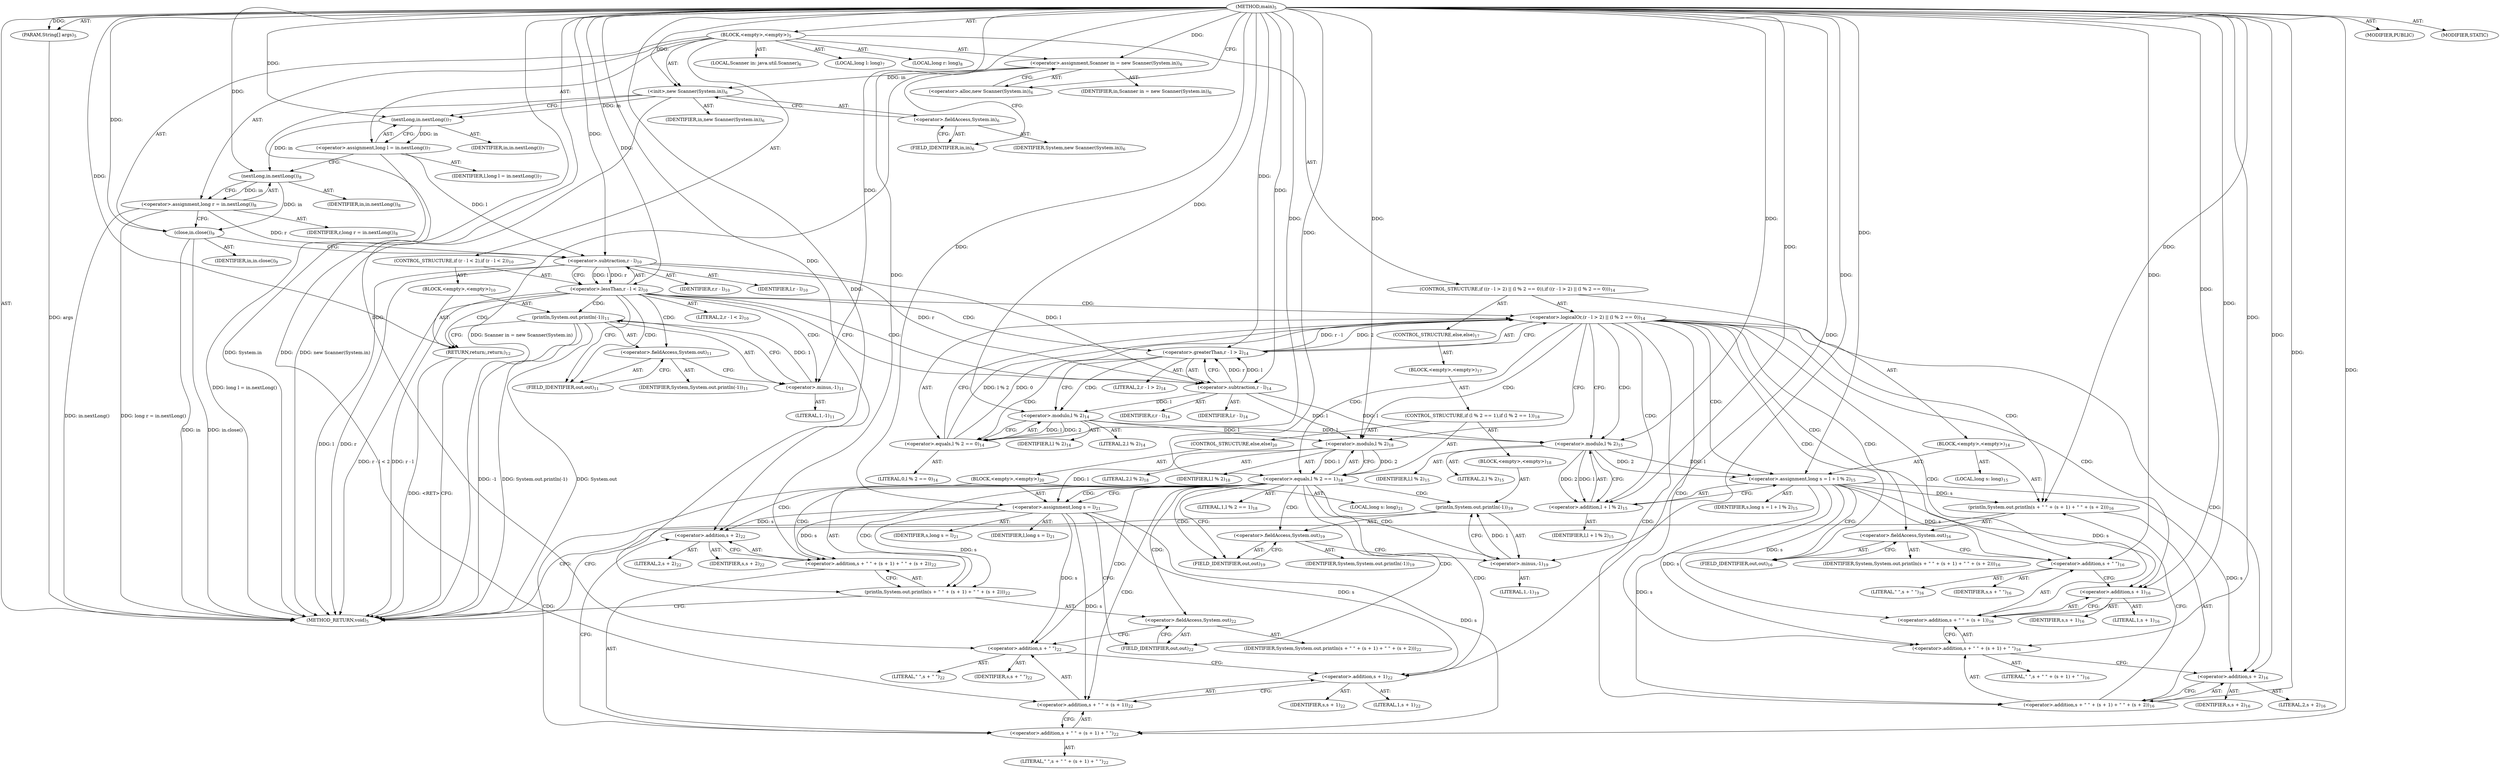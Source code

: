 digraph "main" {  
"19" [label = <(METHOD,main)<SUB>5</SUB>> ]
"20" [label = <(PARAM,String[] args)<SUB>5</SUB>> ]
"21" [label = <(BLOCK,&lt;empty&gt;,&lt;empty&gt;)<SUB>5</SUB>> ]
"4" [label = <(LOCAL,Scanner in: java.util.Scanner)<SUB>6</SUB>> ]
"22" [label = <(&lt;operator&gt;.assignment,Scanner in = new Scanner(System.in))<SUB>6</SUB>> ]
"23" [label = <(IDENTIFIER,in,Scanner in = new Scanner(System.in))<SUB>6</SUB>> ]
"24" [label = <(&lt;operator&gt;.alloc,new Scanner(System.in))<SUB>6</SUB>> ]
"25" [label = <(&lt;init&gt;,new Scanner(System.in))<SUB>6</SUB>> ]
"3" [label = <(IDENTIFIER,in,new Scanner(System.in))<SUB>6</SUB>> ]
"26" [label = <(&lt;operator&gt;.fieldAccess,System.in)<SUB>6</SUB>> ]
"27" [label = <(IDENTIFIER,System,new Scanner(System.in))<SUB>6</SUB>> ]
"28" [label = <(FIELD_IDENTIFIER,in,in)<SUB>6</SUB>> ]
"29" [label = <(LOCAL,long l: long)<SUB>7</SUB>> ]
"30" [label = <(&lt;operator&gt;.assignment,long l = in.nextLong())<SUB>7</SUB>> ]
"31" [label = <(IDENTIFIER,l,long l = in.nextLong())<SUB>7</SUB>> ]
"32" [label = <(nextLong,in.nextLong())<SUB>7</SUB>> ]
"33" [label = <(IDENTIFIER,in,in.nextLong())<SUB>7</SUB>> ]
"34" [label = <(LOCAL,long r: long)<SUB>8</SUB>> ]
"35" [label = <(&lt;operator&gt;.assignment,long r = in.nextLong())<SUB>8</SUB>> ]
"36" [label = <(IDENTIFIER,r,long r = in.nextLong())<SUB>8</SUB>> ]
"37" [label = <(nextLong,in.nextLong())<SUB>8</SUB>> ]
"38" [label = <(IDENTIFIER,in,in.nextLong())<SUB>8</SUB>> ]
"39" [label = <(close,in.close())<SUB>9</SUB>> ]
"40" [label = <(IDENTIFIER,in,in.close())<SUB>9</SUB>> ]
"41" [label = <(CONTROL_STRUCTURE,if (r - l &lt; 2),if (r - l &lt; 2))<SUB>10</SUB>> ]
"42" [label = <(&lt;operator&gt;.lessThan,r - l &lt; 2)<SUB>10</SUB>> ]
"43" [label = <(&lt;operator&gt;.subtraction,r - l)<SUB>10</SUB>> ]
"44" [label = <(IDENTIFIER,r,r - l)<SUB>10</SUB>> ]
"45" [label = <(IDENTIFIER,l,r - l)<SUB>10</SUB>> ]
"46" [label = <(LITERAL,2,r - l &lt; 2)<SUB>10</SUB>> ]
"47" [label = <(BLOCK,&lt;empty&gt;,&lt;empty&gt;)<SUB>10</SUB>> ]
"48" [label = <(println,System.out.println(-1))<SUB>11</SUB>> ]
"49" [label = <(&lt;operator&gt;.fieldAccess,System.out)<SUB>11</SUB>> ]
"50" [label = <(IDENTIFIER,System,System.out.println(-1))<SUB>11</SUB>> ]
"51" [label = <(FIELD_IDENTIFIER,out,out)<SUB>11</SUB>> ]
"52" [label = <(&lt;operator&gt;.minus,-1)<SUB>11</SUB>> ]
"53" [label = <(LITERAL,1,-1)<SUB>11</SUB>> ]
"54" [label = <(RETURN,return;,return;)<SUB>12</SUB>> ]
"55" [label = <(CONTROL_STRUCTURE,if ((r - l &gt; 2) || (l % 2 == 0)),if ((r - l &gt; 2) || (l % 2 == 0)))<SUB>14</SUB>> ]
"56" [label = <(&lt;operator&gt;.logicalOr,(r - l &gt; 2) || (l % 2 == 0))<SUB>14</SUB>> ]
"57" [label = <(&lt;operator&gt;.greaterThan,r - l &gt; 2)<SUB>14</SUB>> ]
"58" [label = <(&lt;operator&gt;.subtraction,r - l)<SUB>14</SUB>> ]
"59" [label = <(IDENTIFIER,r,r - l)<SUB>14</SUB>> ]
"60" [label = <(IDENTIFIER,l,r - l)<SUB>14</SUB>> ]
"61" [label = <(LITERAL,2,r - l &gt; 2)<SUB>14</SUB>> ]
"62" [label = <(&lt;operator&gt;.equals,l % 2 == 0)<SUB>14</SUB>> ]
"63" [label = <(&lt;operator&gt;.modulo,l % 2)<SUB>14</SUB>> ]
"64" [label = <(IDENTIFIER,l,l % 2)<SUB>14</SUB>> ]
"65" [label = <(LITERAL,2,l % 2)<SUB>14</SUB>> ]
"66" [label = <(LITERAL,0,l % 2 == 0)<SUB>14</SUB>> ]
"67" [label = <(BLOCK,&lt;empty&gt;,&lt;empty&gt;)<SUB>14</SUB>> ]
"68" [label = <(LOCAL,long s: long)<SUB>15</SUB>> ]
"69" [label = <(&lt;operator&gt;.assignment,long s = l + l % 2)<SUB>15</SUB>> ]
"70" [label = <(IDENTIFIER,s,long s = l + l % 2)<SUB>15</SUB>> ]
"71" [label = <(&lt;operator&gt;.addition,l + l % 2)<SUB>15</SUB>> ]
"72" [label = <(IDENTIFIER,l,l + l % 2)<SUB>15</SUB>> ]
"73" [label = <(&lt;operator&gt;.modulo,l % 2)<SUB>15</SUB>> ]
"74" [label = <(IDENTIFIER,l,l % 2)<SUB>15</SUB>> ]
"75" [label = <(LITERAL,2,l % 2)<SUB>15</SUB>> ]
"76" [label = <(println,System.out.println(s + &quot; &quot; + (s + 1) + &quot; &quot; + (s + 2)))<SUB>16</SUB>> ]
"77" [label = <(&lt;operator&gt;.fieldAccess,System.out)<SUB>16</SUB>> ]
"78" [label = <(IDENTIFIER,System,System.out.println(s + &quot; &quot; + (s + 1) + &quot; &quot; + (s + 2)))<SUB>16</SUB>> ]
"79" [label = <(FIELD_IDENTIFIER,out,out)<SUB>16</SUB>> ]
"80" [label = <(&lt;operator&gt;.addition,s + &quot; &quot; + (s + 1) + &quot; &quot; + (s + 2))<SUB>16</SUB>> ]
"81" [label = <(&lt;operator&gt;.addition,s + &quot; &quot; + (s + 1) + &quot; &quot;)<SUB>16</SUB>> ]
"82" [label = <(&lt;operator&gt;.addition,s + &quot; &quot; + (s + 1))<SUB>16</SUB>> ]
"83" [label = <(&lt;operator&gt;.addition,s + &quot; &quot;)<SUB>16</SUB>> ]
"84" [label = <(IDENTIFIER,s,s + &quot; &quot;)<SUB>16</SUB>> ]
"85" [label = <(LITERAL,&quot; &quot;,s + &quot; &quot;)<SUB>16</SUB>> ]
"86" [label = <(&lt;operator&gt;.addition,s + 1)<SUB>16</SUB>> ]
"87" [label = <(IDENTIFIER,s,s + 1)<SUB>16</SUB>> ]
"88" [label = <(LITERAL,1,s + 1)<SUB>16</SUB>> ]
"89" [label = <(LITERAL,&quot; &quot;,s + &quot; &quot; + (s + 1) + &quot; &quot;)<SUB>16</SUB>> ]
"90" [label = <(&lt;operator&gt;.addition,s + 2)<SUB>16</SUB>> ]
"91" [label = <(IDENTIFIER,s,s + 2)<SUB>16</SUB>> ]
"92" [label = <(LITERAL,2,s + 2)<SUB>16</SUB>> ]
"93" [label = <(CONTROL_STRUCTURE,else,else)<SUB>17</SUB>> ]
"94" [label = <(BLOCK,&lt;empty&gt;,&lt;empty&gt;)<SUB>17</SUB>> ]
"95" [label = <(CONTROL_STRUCTURE,if (l % 2 == 1),if (l % 2 == 1))<SUB>18</SUB>> ]
"96" [label = <(&lt;operator&gt;.equals,l % 2 == 1)<SUB>18</SUB>> ]
"97" [label = <(&lt;operator&gt;.modulo,l % 2)<SUB>18</SUB>> ]
"98" [label = <(IDENTIFIER,l,l % 2)<SUB>18</SUB>> ]
"99" [label = <(LITERAL,2,l % 2)<SUB>18</SUB>> ]
"100" [label = <(LITERAL,1,l % 2 == 1)<SUB>18</SUB>> ]
"101" [label = <(BLOCK,&lt;empty&gt;,&lt;empty&gt;)<SUB>18</SUB>> ]
"102" [label = <(println,System.out.println(-1))<SUB>19</SUB>> ]
"103" [label = <(&lt;operator&gt;.fieldAccess,System.out)<SUB>19</SUB>> ]
"104" [label = <(IDENTIFIER,System,System.out.println(-1))<SUB>19</SUB>> ]
"105" [label = <(FIELD_IDENTIFIER,out,out)<SUB>19</SUB>> ]
"106" [label = <(&lt;operator&gt;.minus,-1)<SUB>19</SUB>> ]
"107" [label = <(LITERAL,1,-1)<SUB>19</SUB>> ]
"108" [label = <(CONTROL_STRUCTURE,else,else)<SUB>20</SUB>> ]
"109" [label = <(BLOCK,&lt;empty&gt;,&lt;empty&gt;)<SUB>20</SUB>> ]
"110" [label = <(LOCAL,long s: long)<SUB>21</SUB>> ]
"111" [label = <(&lt;operator&gt;.assignment,long s = l)<SUB>21</SUB>> ]
"112" [label = <(IDENTIFIER,s,long s = l)<SUB>21</SUB>> ]
"113" [label = <(IDENTIFIER,l,long s = l)<SUB>21</SUB>> ]
"114" [label = <(println,System.out.println(s + &quot; &quot; + (s + 1) + &quot; &quot; + (s + 2)))<SUB>22</SUB>> ]
"115" [label = <(&lt;operator&gt;.fieldAccess,System.out)<SUB>22</SUB>> ]
"116" [label = <(IDENTIFIER,System,System.out.println(s + &quot; &quot; + (s + 1) + &quot; &quot; + (s + 2)))<SUB>22</SUB>> ]
"117" [label = <(FIELD_IDENTIFIER,out,out)<SUB>22</SUB>> ]
"118" [label = <(&lt;operator&gt;.addition,s + &quot; &quot; + (s + 1) + &quot; &quot; + (s + 2))<SUB>22</SUB>> ]
"119" [label = <(&lt;operator&gt;.addition,s + &quot; &quot; + (s + 1) + &quot; &quot;)<SUB>22</SUB>> ]
"120" [label = <(&lt;operator&gt;.addition,s + &quot; &quot; + (s + 1))<SUB>22</SUB>> ]
"121" [label = <(&lt;operator&gt;.addition,s + &quot; &quot;)<SUB>22</SUB>> ]
"122" [label = <(IDENTIFIER,s,s + &quot; &quot;)<SUB>22</SUB>> ]
"123" [label = <(LITERAL,&quot; &quot;,s + &quot; &quot;)<SUB>22</SUB>> ]
"124" [label = <(&lt;operator&gt;.addition,s + 1)<SUB>22</SUB>> ]
"125" [label = <(IDENTIFIER,s,s + 1)<SUB>22</SUB>> ]
"126" [label = <(LITERAL,1,s + 1)<SUB>22</SUB>> ]
"127" [label = <(LITERAL,&quot; &quot;,s + &quot; &quot; + (s + 1) + &quot; &quot;)<SUB>22</SUB>> ]
"128" [label = <(&lt;operator&gt;.addition,s + 2)<SUB>22</SUB>> ]
"129" [label = <(IDENTIFIER,s,s + 2)<SUB>22</SUB>> ]
"130" [label = <(LITERAL,2,s + 2)<SUB>22</SUB>> ]
"131" [label = <(MODIFIER,PUBLIC)> ]
"132" [label = <(MODIFIER,STATIC)> ]
"133" [label = <(METHOD_RETURN,void)<SUB>5</SUB>> ]
  "19" -> "20"  [ label = "AST: "] 
  "19" -> "21"  [ label = "AST: "] 
  "19" -> "131"  [ label = "AST: "] 
  "19" -> "132"  [ label = "AST: "] 
  "19" -> "133"  [ label = "AST: "] 
  "21" -> "4"  [ label = "AST: "] 
  "21" -> "22"  [ label = "AST: "] 
  "21" -> "25"  [ label = "AST: "] 
  "21" -> "29"  [ label = "AST: "] 
  "21" -> "30"  [ label = "AST: "] 
  "21" -> "34"  [ label = "AST: "] 
  "21" -> "35"  [ label = "AST: "] 
  "21" -> "39"  [ label = "AST: "] 
  "21" -> "41"  [ label = "AST: "] 
  "21" -> "55"  [ label = "AST: "] 
  "22" -> "23"  [ label = "AST: "] 
  "22" -> "24"  [ label = "AST: "] 
  "25" -> "3"  [ label = "AST: "] 
  "25" -> "26"  [ label = "AST: "] 
  "26" -> "27"  [ label = "AST: "] 
  "26" -> "28"  [ label = "AST: "] 
  "30" -> "31"  [ label = "AST: "] 
  "30" -> "32"  [ label = "AST: "] 
  "32" -> "33"  [ label = "AST: "] 
  "35" -> "36"  [ label = "AST: "] 
  "35" -> "37"  [ label = "AST: "] 
  "37" -> "38"  [ label = "AST: "] 
  "39" -> "40"  [ label = "AST: "] 
  "41" -> "42"  [ label = "AST: "] 
  "41" -> "47"  [ label = "AST: "] 
  "42" -> "43"  [ label = "AST: "] 
  "42" -> "46"  [ label = "AST: "] 
  "43" -> "44"  [ label = "AST: "] 
  "43" -> "45"  [ label = "AST: "] 
  "47" -> "48"  [ label = "AST: "] 
  "47" -> "54"  [ label = "AST: "] 
  "48" -> "49"  [ label = "AST: "] 
  "48" -> "52"  [ label = "AST: "] 
  "49" -> "50"  [ label = "AST: "] 
  "49" -> "51"  [ label = "AST: "] 
  "52" -> "53"  [ label = "AST: "] 
  "55" -> "56"  [ label = "AST: "] 
  "55" -> "67"  [ label = "AST: "] 
  "55" -> "93"  [ label = "AST: "] 
  "56" -> "57"  [ label = "AST: "] 
  "56" -> "62"  [ label = "AST: "] 
  "57" -> "58"  [ label = "AST: "] 
  "57" -> "61"  [ label = "AST: "] 
  "58" -> "59"  [ label = "AST: "] 
  "58" -> "60"  [ label = "AST: "] 
  "62" -> "63"  [ label = "AST: "] 
  "62" -> "66"  [ label = "AST: "] 
  "63" -> "64"  [ label = "AST: "] 
  "63" -> "65"  [ label = "AST: "] 
  "67" -> "68"  [ label = "AST: "] 
  "67" -> "69"  [ label = "AST: "] 
  "67" -> "76"  [ label = "AST: "] 
  "69" -> "70"  [ label = "AST: "] 
  "69" -> "71"  [ label = "AST: "] 
  "71" -> "72"  [ label = "AST: "] 
  "71" -> "73"  [ label = "AST: "] 
  "73" -> "74"  [ label = "AST: "] 
  "73" -> "75"  [ label = "AST: "] 
  "76" -> "77"  [ label = "AST: "] 
  "76" -> "80"  [ label = "AST: "] 
  "77" -> "78"  [ label = "AST: "] 
  "77" -> "79"  [ label = "AST: "] 
  "80" -> "81"  [ label = "AST: "] 
  "80" -> "90"  [ label = "AST: "] 
  "81" -> "82"  [ label = "AST: "] 
  "81" -> "89"  [ label = "AST: "] 
  "82" -> "83"  [ label = "AST: "] 
  "82" -> "86"  [ label = "AST: "] 
  "83" -> "84"  [ label = "AST: "] 
  "83" -> "85"  [ label = "AST: "] 
  "86" -> "87"  [ label = "AST: "] 
  "86" -> "88"  [ label = "AST: "] 
  "90" -> "91"  [ label = "AST: "] 
  "90" -> "92"  [ label = "AST: "] 
  "93" -> "94"  [ label = "AST: "] 
  "94" -> "95"  [ label = "AST: "] 
  "95" -> "96"  [ label = "AST: "] 
  "95" -> "101"  [ label = "AST: "] 
  "95" -> "108"  [ label = "AST: "] 
  "96" -> "97"  [ label = "AST: "] 
  "96" -> "100"  [ label = "AST: "] 
  "97" -> "98"  [ label = "AST: "] 
  "97" -> "99"  [ label = "AST: "] 
  "101" -> "102"  [ label = "AST: "] 
  "102" -> "103"  [ label = "AST: "] 
  "102" -> "106"  [ label = "AST: "] 
  "103" -> "104"  [ label = "AST: "] 
  "103" -> "105"  [ label = "AST: "] 
  "106" -> "107"  [ label = "AST: "] 
  "108" -> "109"  [ label = "AST: "] 
  "109" -> "110"  [ label = "AST: "] 
  "109" -> "111"  [ label = "AST: "] 
  "109" -> "114"  [ label = "AST: "] 
  "111" -> "112"  [ label = "AST: "] 
  "111" -> "113"  [ label = "AST: "] 
  "114" -> "115"  [ label = "AST: "] 
  "114" -> "118"  [ label = "AST: "] 
  "115" -> "116"  [ label = "AST: "] 
  "115" -> "117"  [ label = "AST: "] 
  "118" -> "119"  [ label = "AST: "] 
  "118" -> "128"  [ label = "AST: "] 
  "119" -> "120"  [ label = "AST: "] 
  "119" -> "127"  [ label = "AST: "] 
  "120" -> "121"  [ label = "AST: "] 
  "120" -> "124"  [ label = "AST: "] 
  "121" -> "122"  [ label = "AST: "] 
  "121" -> "123"  [ label = "AST: "] 
  "124" -> "125"  [ label = "AST: "] 
  "124" -> "126"  [ label = "AST: "] 
  "128" -> "129"  [ label = "AST: "] 
  "128" -> "130"  [ label = "AST: "] 
  "22" -> "28"  [ label = "CFG: "] 
  "25" -> "32"  [ label = "CFG: "] 
  "30" -> "37"  [ label = "CFG: "] 
  "35" -> "39"  [ label = "CFG: "] 
  "39" -> "43"  [ label = "CFG: "] 
  "24" -> "22"  [ label = "CFG: "] 
  "26" -> "25"  [ label = "CFG: "] 
  "32" -> "30"  [ label = "CFG: "] 
  "37" -> "35"  [ label = "CFG: "] 
  "42" -> "51"  [ label = "CFG: "] 
  "42" -> "58"  [ label = "CFG: "] 
  "56" -> "73"  [ label = "CFG: "] 
  "56" -> "97"  [ label = "CFG: "] 
  "28" -> "26"  [ label = "CFG: "] 
  "43" -> "42"  [ label = "CFG: "] 
  "48" -> "54"  [ label = "CFG: "] 
  "54" -> "133"  [ label = "CFG: "] 
  "57" -> "56"  [ label = "CFG: "] 
  "57" -> "63"  [ label = "CFG: "] 
  "62" -> "56"  [ label = "CFG: "] 
  "69" -> "79"  [ label = "CFG: "] 
  "76" -> "133"  [ label = "CFG: "] 
  "49" -> "52"  [ label = "CFG: "] 
  "52" -> "48"  [ label = "CFG: "] 
  "58" -> "57"  [ label = "CFG: "] 
  "63" -> "62"  [ label = "CFG: "] 
  "71" -> "69"  [ label = "CFG: "] 
  "77" -> "83"  [ label = "CFG: "] 
  "80" -> "76"  [ label = "CFG: "] 
  "51" -> "49"  [ label = "CFG: "] 
  "73" -> "71"  [ label = "CFG: "] 
  "79" -> "77"  [ label = "CFG: "] 
  "81" -> "90"  [ label = "CFG: "] 
  "90" -> "80"  [ label = "CFG: "] 
  "96" -> "105"  [ label = "CFG: "] 
  "96" -> "111"  [ label = "CFG: "] 
  "82" -> "81"  [ label = "CFG: "] 
  "97" -> "96"  [ label = "CFG: "] 
  "102" -> "133"  [ label = "CFG: "] 
  "83" -> "86"  [ label = "CFG: "] 
  "86" -> "82"  [ label = "CFG: "] 
  "103" -> "106"  [ label = "CFG: "] 
  "106" -> "102"  [ label = "CFG: "] 
  "111" -> "117"  [ label = "CFG: "] 
  "114" -> "133"  [ label = "CFG: "] 
  "105" -> "103"  [ label = "CFG: "] 
  "115" -> "121"  [ label = "CFG: "] 
  "118" -> "114"  [ label = "CFG: "] 
  "117" -> "115"  [ label = "CFG: "] 
  "119" -> "128"  [ label = "CFG: "] 
  "128" -> "118"  [ label = "CFG: "] 
  "120" -> "119"  [ label = "CFG: "] 
  "121" -> "124"  [ label = "CFG: "] 
  "124" -> "120"  [ label = "CFG: "] 
  "19" -> "24"  [ label = "CFG: "] 
  "54" -> "133"  [ label = "DDG: &lt;RET&gt;"] 
  "20" -> "133"  [ label = "DDG: args"] 
  "22" -> "133"  [ label = "DDG: Scanner in = new Scanner(System.in)"] 
  "25" -> "133"  [ label = "DDG: System.in"] 
  "25" -> "133"  [ label = "DDG: new Scanner(System.in)"] 
  "30" -> "133"  [ label = "DDG: long l = in.nextLong()"] 
  "35" -> "133"  [ label = "DDG: in.nextLong()"] 
  "35" -> "133"  [ label = "DDG: long r = in.nextLong()"] 
  "39" -> "133"  [ label = "DDG: in"] 
  "39" -> "133"  [ label = "DDG: in.close()"] 
  "43" -> "133"  [ label = "DDG: r"] 
  "43" -> "133"  [ label = "DDG: l"] 
  "42" -> "133"  [ label = "DDG: r - l"] 
  "42" -> "133"  [ label = "DDG: r - l &lt; 2"] 
  "48" -> "133"  [ label = "DDG: System.out"] 
  "48" -> "133"  [ label = "DDG: -1"] 
  "48" -> "133"  [ label = "DDG: System.out.println(-1)"] 
  "19" -> "20"  [ label = "DDG: "] 
  "19" -> "22"  [ label = "DDG: "] 
  "32" -> "30"  [ label = "DDG: in"] 
  "37" -> "35"  [ label = "DDG: in"] 
  "22" -> "25"  [ label = "DDG: in"] 
  "19" -> "25"  [ label = "DDG: "] 
  "37" -> "39"  [ label = "DDG: in"] 
  "19" -> "39"  [ label = "DDG: "] 
  "25" -> "32"  [ label = "DDG: in"] 
  "19" -> "32"  [ label = "DDG: "] 
  "32" -> "37"  [ label = "DDG: in"] 
  "19" -> "37"  [ label = "DDG: "] 
  "43" -> "42"  [ label = "DDG: r"] 
  "43" -> "42"  [ label = "DDG: l"] 
  "19" -> "42"  [ label = "DDG: "] 
  "19" -> "54"  [ label = "DDG: "] 
  "57" -> "56"  [ label = "DDG: r - l"] 
  "57" -> "56"  [ label = "DDG: 2"] 
  "62" -> "56"  [ label = "DDG: l % 2"] 
  "62" -> "56"  [ label = "DDG: 0"] 
  "73" -> "69"  [ label = "DDG: l"] 
  "19" -> "69"  [ label = "DDG: "] 
  "73" -> "69"  [ label = "DDG: 2"] 
  "35" -> "43"  [ label = "DDG: r"] 
  "19" -> "43"  [ label = "DDG: "] 
  "30" -> "43"  [ label = "DDG: l"] 
  "52" -> "48"  [ label = "DDG: 1"] 
  "58" -> "57"  [ label = "DDG: r"] 
  "58" -> "57"  [ label = "DDG: l"] 
  "19" -> "57"  [ label = "DDG: "] 
  "63" -> "62"  [ label = "DDG: l"] 
  "63" -> "62"  [ label = "DDG: 2"] 
  "19" -> "62"  [ label = "DDG: "] 
  "69" -> "76"  [ label = "DDG: s"] 
  "19" -> "76"  [ label = "DDG: "] 
  "19" -> "52"  [ label = "DDG: "] 
  "43" -> "58"  [ label = "DDG: r"] 
  "19" -> "58"  [ label = "DDG: "] 
  "43" -> "58"  [ label = "DDG: l"] 
  "58" -> "63"  [ label = "DDG: l"] 
  "19" -> "63"  [ label = "DDG: "] 
  "73" -> "71"  [ label = "DDG: l"] 
  "19" -> "71"  [ label = "DDG: "] 
  "73" -> "71"  [ label = "DDG: 2"] 
  "69" -> "80"  [ label = "DDG: s"] 
  "19" -> "80"  [ label = "DDG: "] 
  "58" -> "73"  [ label = "DDG: l"] 
  "63" -> "73"  [ label = "DDG: l"] 
  "19" -> "73"  [ label = "DDG: "] 
  "69" -> "81"  [ label = "DDG: s"] 
  "19" -> "81"  [ label = "DDG: "] 
  "19" -> "90"  [ label = "DDG: "] 
  "69" -> "90"  [ label = "DDG: s"] 
  "97" -> "96"  [ label = "DDG: l"] 
  "97" -> "96"  [ label = "DDG: 2"] 
  "19" -> "96"  [ label = "DDG: "] 
  "69" -> "82"  [ label = "DDG: s"] 
  "19" -> "82"  [ label = "DDG: "] 
  "58" -> "97"  [ label = "DDG: l"] 
  "63" -> "97"  [ label = "DDG: l"] 
  "19" -> "97"  [ label = "DDG: "] 
  "106" -> "102"  [ label = "DDG: 1"] 
  "97" -> "111"  [ label = "DDG: l"] 
  "19" -> "111"  [ label = "DDG: "] 
  "69" -> "83"  [ label = "DDG: s"] 
  "19" -> "83"  [ label = "DDG: "] 
  "19" -> "86"  [ label = "DDG: "] 
  "69" -> "86"  [ label = "DDG: s"] 
  "19" -> "106"  [ label = "DDG: "] 
  "111" -> "114"  [ label = "DDG: s"] 
  "19" -> "114"  [ label = "DDG: "] 
  "111" -> "118"  [ label = "DDG: s"] 
  "19" -> "118"  [ label = "DDG: "] 
  "111" -> "119"  [ label = "DDG: s"] 
  "19" -> "119"  [ label = "DDG: "] 
  "19" -> "128"  [ label = "DDG: "] 
  "111" -> "128"  [ label = "DDG: s"] 
  "111" -> "120"  [ label = "DDG: s"] 
  "19" -> "120"  [ label = "DDG: "] 
  "111" -> "121"  [ label = "DDG: s"] 
  "19" -> "121"  [ label = "DDG: "] 
  "19" -> "124"  [ label = "DDG: "] 
  "111" -> "124"  [ label = "DDG: s"] 
  "42" -> "48"  [ label = "CDG: "] 
  "42" -> "49"  [ label = "CDG: "] 
  "42" -> "51"  [ label = "CDG: "] 
  "42" -> "57"  [ label = "CDG: "] 
  "42" -> "52"  [ label = "CDG: "] 
  "42" -> "56"  [ label = "CDG: "] 
  "42" -> "54"  [ label = "CDG: "] 
  "42" -> "58"  [ label = "CDG: "] 
  "56" -> "73"  [ label = "CDG: "] 
  "56" -> "96"  [ label = "CDG: "] 
  "56" -> "77"  [ label = "CDG: "] 
  "56" -> "81"  [ label = "CDG: "] 
  "56" -> "69"  [ label = "CDG: "] 
  "56" -> "76"  [ label = "CDG: "] 
  "56" -> "97"  [ label = "CDG: "] 
  "56" -> "82"  [ label = "CDG: "] 
  "56" -> "90"  [ label = "CDG: "] 
  "56" -> "79"  [ label = "CDG: "] 
  "56" -> "80"  [ label = "CDG: "] 
  "56" -> "83"  [ label = "CDG: "] 
  "56" -> "71"  [ label = "CDG: "] 
  "56" -> "86"  [ label = "CDG: "] 
  "57" -> "63"  [ label = "CDG: "] 
  "57" -> "62"  [ label = "CDG: "] 
  "96" -> "115"  [ label = "CDG: "] 
  "96" -> "120"  [ label = "CDG: "] 
  "96" -> "128"  [ label = "CDG: "] 
  "96" -> "102"  [ label = "CDG: "] 
  "96" -> "114"  [ label = "CDG: "] 
  "96" -> "103"  [ label = "CDG: "] 
  "96" -> "119"  [ label = "CDG: "] 
  "96" -> "121"  [ label = "CDG: "] 
  "96" -> "106"  [ label = "CDG: "] 
  "96" -> "105"  [ label = "CDG: "] 
  "96" -> "118"  [ label = "CDG: "] 
  "96" -> "117"  [ label = "CDG: "] 
  "96" -> "124"  [ label = "CDG: "] 
  "96" -> "111"  [ label = "CDG: "] 
}
